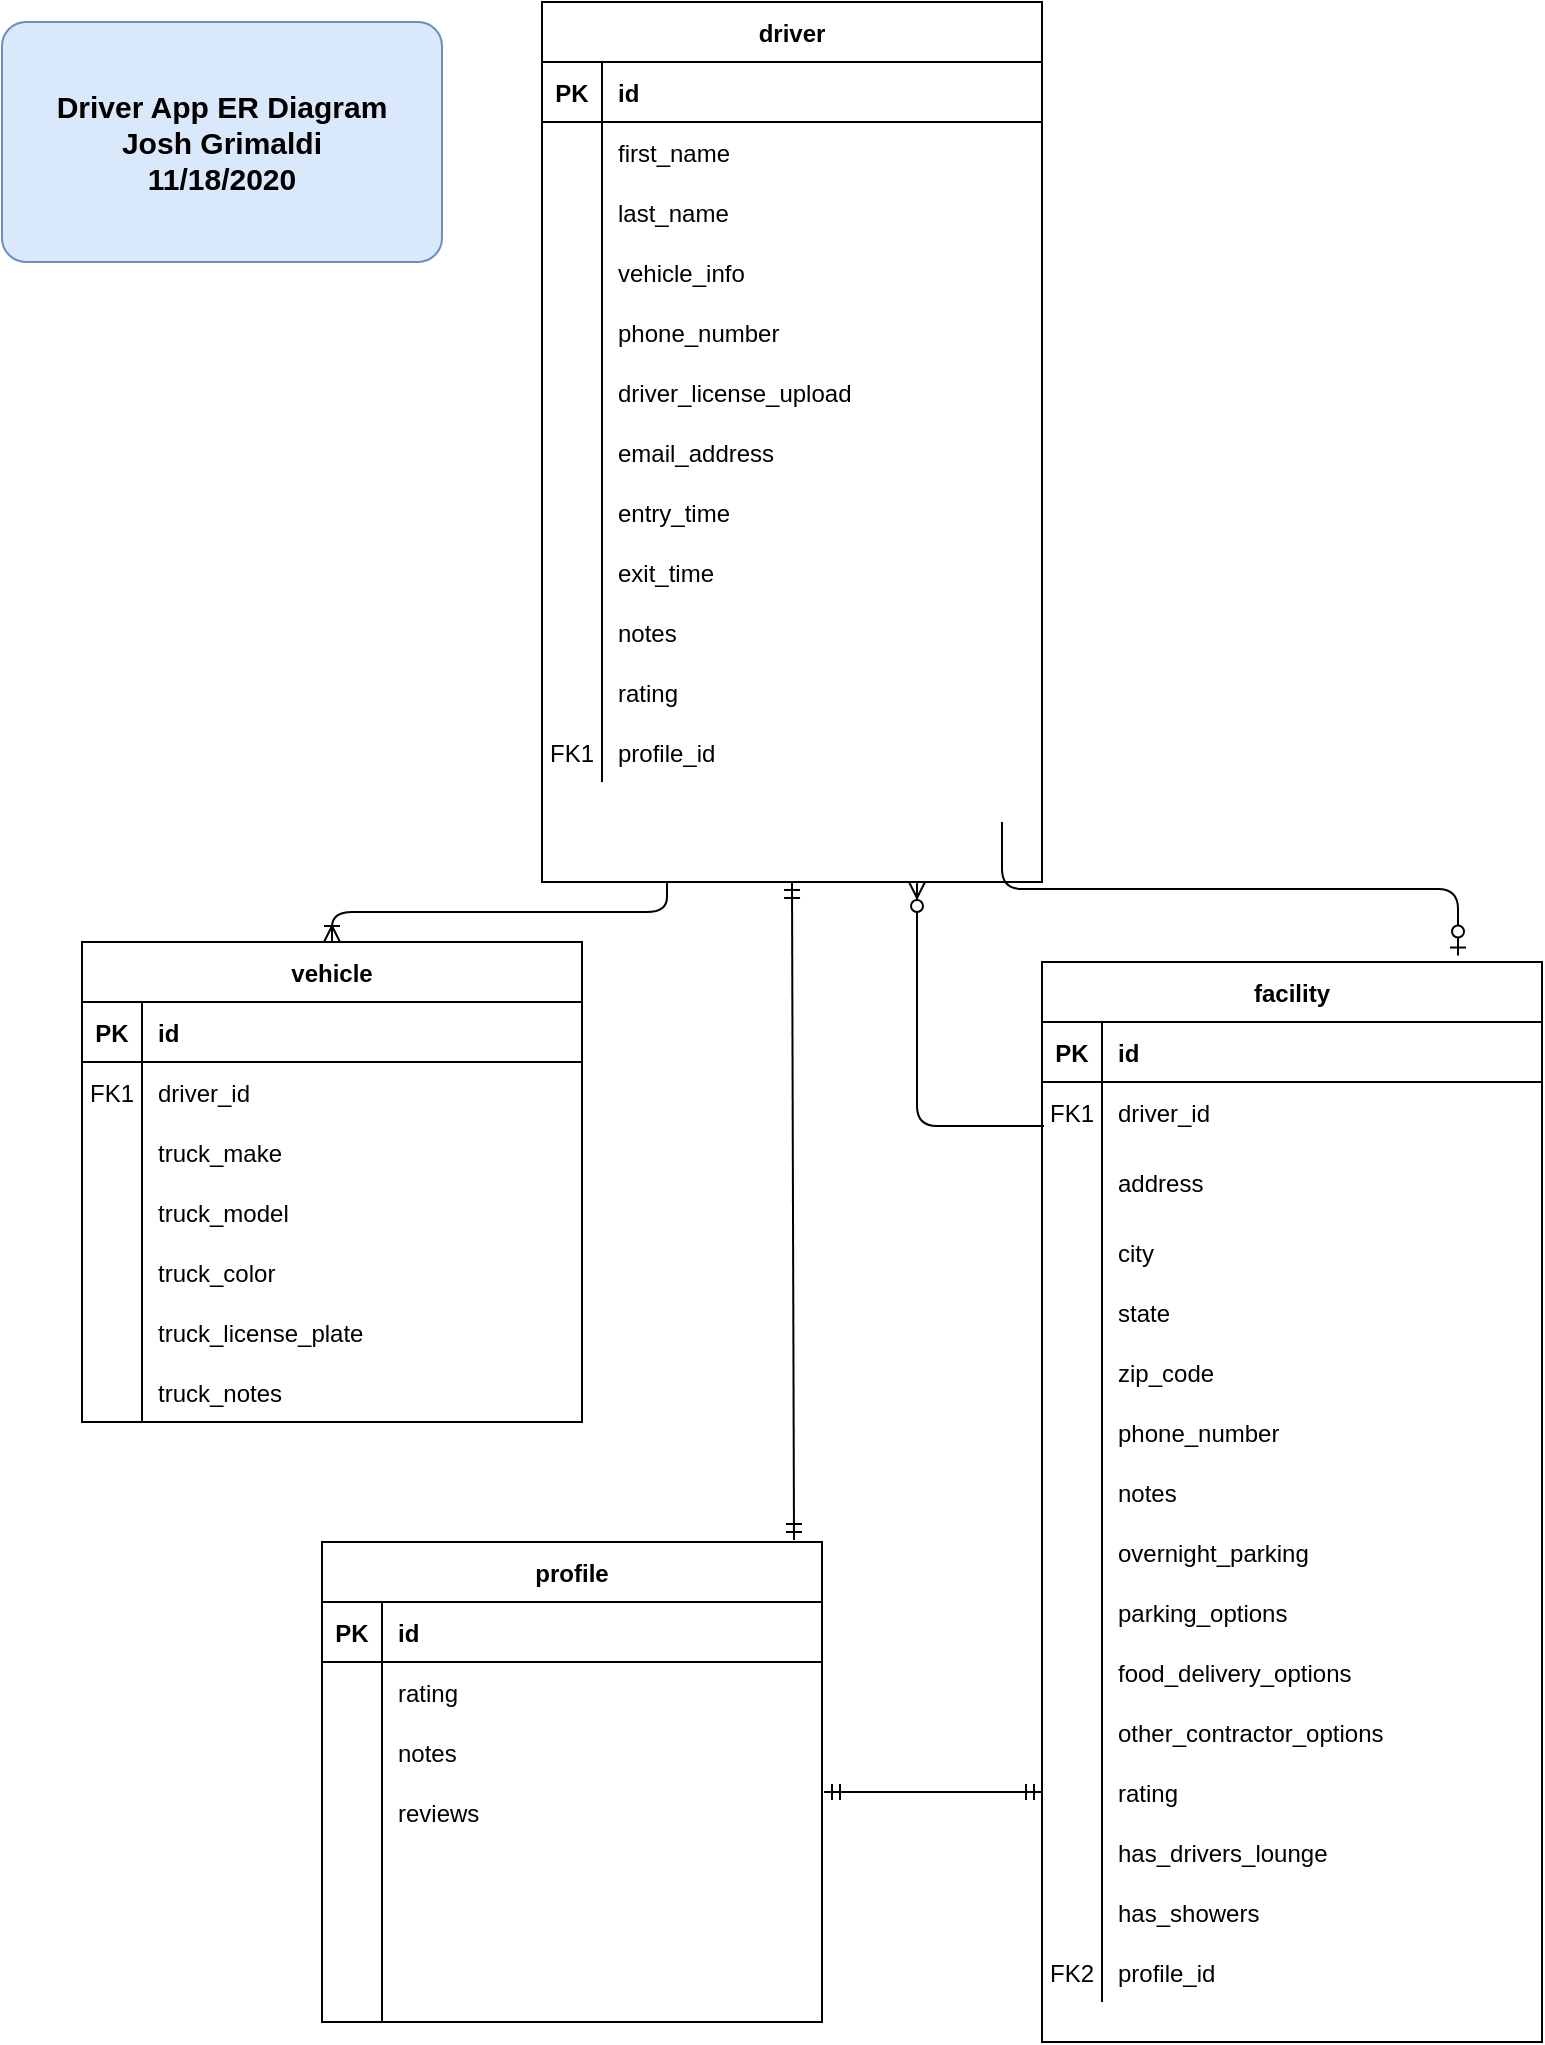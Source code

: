 <mxfile version="13.7.9" type="device"><diagram id="R2lEEEUBdFMjLlhIrx00" name="Page-1"><mxGraphModel dx="1086" dy="806" grid="1" gridSize="10" guides="1" tooltips="1" connect="1" arrows="1" fold="1" page="1" pageScale="1" pageWidth="850" pageHeight="1100" math="0" shadow="0" extFonts="Permanent Marker^https://fonts.googleapis.com/css?family=Permanent+Marker"><root><mxCell id="0"/><mxCell id="1" parent="0"/><mxCell id="C-vyLk0tnHw3VtMMgP7b-23" value="driver" style="shape=table;startSize=30;container=1;collapsible=1;childLayout=tableLayout;fixedRows=1;rowLines=0;fontStyle=1;align=center;resizeLast=1;" parent="1" vertex="1"><mxGeometry x="300" y="20" width="250" height="440" as="geometry"/></mxCell><mxCell id="C-vyLk0tnHw3VtMMgP7b-24" value="" style="shape=partialRectangle;collapsible=0;dropTarget=0;pointerEvents=0;fillColor=none;points=[[0,0.5],[1,0.5]];portConstraint=eastwest;top=0;left=0;right=0;bottom=1;" parent="C-vyLk0tnHw3VtMMgP7b-23" vertex="1"><mxGeometry y="30" width="250" height="30" as="geometry"/></mxCell><mxCell id="C-vyLk0tnHw3VtMMgP7b-25" value="PK" style="shape=partialRectangle;overflow=hidden;connectable=0;fillColor=none;top=0;left=0;bottom=0;right=0;fontStyle=1;" parent="C-vyLk0tnHw3VtMMgP7b-24" vertex="1"><mxGeometry width="30" height="30" as="geometry"/></mxCell><mxCell id="C-vyLk0tnHw3VtMMgP7b-26" value="id                                     " style="shape=partialRectangle;overflow=hidden;connectable=0;fillColor=none;top=0;left=0;bottom=0;right=0;align=left;spacingLeft=6;fontStyle=1;" parent="C-vyLk0tnHw3VtMMgP7b-24" vertex="1"><mxGeometry x="30" width="220" height="30" as="geometry"/></mxCell><mxCell id="C-vyLk0tnHw3VtMMgP7b-27" value="" style="shape=partialRectangle;collapsible=0;dropTarget=0;pointerEvents=0;fillColor=none;points=[[0,0.5],[1,0.5]];portConstraint=eastwest;top=0;left=0;right=0;bottom=0;" parent="C-vyLk0tnHw3VtMMgP7b-23" vertex="1"><mxGeometry y="60" width="250" height="30" as="geometry"/></mxCell><mxCell id="C-vyLk0tnHw3VtMMgP7b-28" value="" style="shape=partialRectangle;overflow=hidden;connectable=0;fillColor=none;top=0;left=0;bottom=0;right=0;" parent="C-vyLk0tnHw3VtMMgP7b-27" vertex="1"><mxGeometry width="30" height="30" as="geometry"/></mxCell><mxCell id="C-vyLk0tnHw3VtMMgP7b-29" value="first_name" style="shape=partialRectangle;overflow=hidden;connectable=0;fillColor=none;top=0;left=0;bottom=0;right=0;align=left;spacingLeft=6;" parent="C-vyLk0tnHw3VtMMgP7b-27" vertex="1"><mxGeometry x="30" width="220" height="30" as="geometry"/></mxCell><mxCell id="7a5tNJWbtl1bH2GxBzhv-18" value="" style="shape=partialRectangle;collapsible=0;dropTarget=0;pointerEvents=0;fillColor=none;points=[[0,0.5],[1,0.5]];portConstraint=eastwest;top=0;left=0;right=0;bottom=0;" parent="C-vyLk0tnHw3VtMMgP7b-23" vertex="1"><mxGeometry y="90" width="250" height="30" as="geometry"/></mxCell><mxCell id="7a5tNJWbtl1bH2GxBzhv-19" value="" style="shape=partialRectangle;overflow=hidden;connectable=0;fillColor=none;top=0;left=0;bottom=0;right=0;" parent="7a5tNJWbtl1bH2GxBzhv-18" vertex="1"><mxGeometry width="30" height="30" as="geometry"/></mxCell><mxCell id="7a5tNJWbtl1bH2GxBzhv-20" value="last_name" style="shape=partialRectangle;overflow=hidden;connectable=0;fillColor=none;top=0;left=0;bottom=0;right=0;align=left;spacingLeft=6;" parent="7a5tNJWbtl1bH2GxBzhv-18" vertex="1"><mxGeometry x="30" width="220" height="30" as="geometry"/></mxCell><mxCell id="7a5tNJWbtl1bH2GxBzhv-21" value="" style="shape=partialRectangle;collapsible=0;dropTarget=0;pointerEvents=0;fillColor=none;points=[[0,0.5],[1,0.5]];portConstraint=eastwest;top=0;left=0;right=0;bottom=0;" parent="C-vyLk0tnHw3VtMMgP7b-23" vertex="1"><mxGeometry y="120" width="250" height="30" as="geometry"/></mxCell><mxCell id="7a5tNJWbtl1bH2GxBzhv-22" value="" style="shape=partialRectangle;overflow=hidden;connectable=0;fillColor=none;top=0;left=0;bottom=0;right=0;" parent="7a5tNJWbtl1bH2GxBzhv-21" vertex="1"><mxGeometry width="30" height="30" as="geometry"/></mxCell><mxCell id="7a5tNJWbtl1bH2GxBzhv-23" value="vehicle_info" style="shape=partialRectangle;overflow=hidden;connectable=0;fillColor=none;top=0;left=0;bottom=0;right=0;align=left;spacingLeft=6;" parent="7a5tNJWbtl1bH2GxBzhv-21" vertex="1"><mxGeometry x="30" width="220" height="30" as="geometry"/></mxCell><mxCell id="7a5tNJWbtl1bH2GxBzhv-24" value="" style="shape=partialRectangle;collapsible=0;dropTarget=0;pointerEvents=0;fillColor=none;points=[[0,0.5],[1,0.5]];portConstraint=eastwest;top=0;left=0;right=0;bottom=0;" parent="C-vyLk0tnHw3VtMMgP7b-23" vertex="1"><mxGeometry y="150" width="250" height="30" as="geometry"/></mxCell><mxCell id="7a5tNJWbtl1bH2GxBzhv-25" value="" style="shape=partialRectangle;overflow=hidden;connectable=0;fillColor=none;top=0;left=0;bottom=0;right=0;" parent="7a5tNJWbtl1bH2GxBzhv-24" vertex="1"><mxGeometry width="30" height="30" as="geometry"/></mxCell><mxCell id="7a5tNJWbtl1bH2GxBzhv-26" value="phone_number" style="shape=partialRectangle;overflow=hidden;connectable=0;fillColor=none;top=0;left=0;bottom=0;right=0;align=left;spacingLeft=6;" parent="7a5tNJWbtl1bH2GxBzhv-24" vertex="1"><mxGeometry x="30" width="220" height="30" as="geometry"/></mxCell><mxCell id="7a5tNJWbtl1bH2GxBzhv-27" value="" style="shape=partialRectangle;collapsible=0;dropTarget=0;pointerEvents=0;fillColor=none;points=[[0,0.5],[1,0.5]];portConstraint=eastwest;top=0;left=0;right=0;bottom=0;" parent="C-vyLk0tnHw3VtMMgP7b-23" vertex="1"><mxGeometry y="180" width="250" height="30" as="geometry"/></mxCell><mxCell id="7a5tNJWbtl1bH2GxBzhv-28" value="" style="shape=partialRectangle;overflow=hidden;connectable=0;fillColor=none;top=0;left=0;bottom=0;right=0;" parent="7a5tNJWbtl1bH2GxBzhv-27" vertex="1"><mxGeometry width="30" height="30" as="geometry"/></mxCell><mxCell id="7a5tNJWbtl1bH2GxBzhv-29" value="driver_license_upload" style="shape=partialRectangle;overflow=hidden;connectable=0;fillColor=none;top=0;left=0;bottom=0;right=0;align=left;spacingLeft=6;" parent="7a5tNJWbtl1bH2GxBzhv-27" vertex="1"><mxGeometry x="30" width="220" height="30" as="geometry"/></mxCell><mxCell id="7a5tNJWbtl1bH2GxBzhv-51" value="" style="shape=partialRectangle;collapsible=0;dropTarget=0;pointerEvents=0;fillColor=none;points=[[0,0.5],[1,0.5]];portConstraint=eastwest;top=0;left=0;right=0;bottom=0;" parent="C-vyLk0tnHw3VtMMgP7b-23" vertex="1"><mxGeometry y="210" width="250" height="30" as="geometry"/></mxCell><mxCell id="7a5tNJWbtl1bH2GxBzhv-52" value="" style="shape=partialRectangle;overflow=hidden;connectable=0;fillColor=none;top=0;left=0;bottom=0;right=0;" parent="7a5tNJWbtl1bH2GxBzhv-51" vertex="1"><mxGeometry width="30" height="30" as="geometry"/></mxCell><mxCell id="7a5tNJWbtl1bH2GxBzhv-53" value="email_address" style="shape=partialRectangle;overflow=hidden;connectable=0;fillColor=none;top=0;left=0;bottom=0;right=0;align=left;spacingLeft=6;" parent="7a5tNJWbtl1bH2GxBzhv-51" vertex="1"><mxGeometry x="30" width="220" height="30" as="geometry"/></mxCell><mxCell id="7a5tNJWbtl1bH2GxBzhv-58" value="" style="shape=partialRectangle;collapsible=0;dropTarget=0;pointerEvents=0;fillColor=none;points=[[0,0.5],[1,0.5]];portConstraint=eastwest;top=0;left=0;right=0;bottom=0;" parent="C-vyLk0tnHw3VtMMgP7b-23" vertex="1"><mxGeometry y="240" width="250" height="30" as="geometry"/></mxCell><mxCell id="7a5tNJWbtl1bH2GxBzhv-59" value="" style="shape=partialRectangle;overflow=hidden;connectable=0;fillColor=none;top=0;left=0;bottom=0;right=0;" parent="7a5tNJWbtl1bH2GxBzhv-58" vertex="1"><mxGeometry width="30" height="30" as="geometry"/></mxCell><mxCell id="7a5tNJWbtl1bH2GxBzhv-60" value="entry_time" style="shape=partialRectangle;overflow=hidden;connectable=0;fillColor=none;top=0;left=0;bottom=0;right=0;align=left;spacingLeft=6;" parent="7a5tNJWbtl1bH2GxBzhv-58" vertex="1"><mxGeometry x="30" width="220" height="30" as="geometry"/></mxCell><mxCell id="7a5tNJWbtl1bH2GxBzhv-61" value="" style="shape=partialRectangle;collapsible=0;dropTarget=0;pointerEvents=0;fillColor=none;points=[[0,0.5],[1,0.5]];portConstraint=eastwest;top=0;left=0;right=0;bottom=0;" parent="C-vyLk0tnHw3VtMMgP7b-23" vertex="1"><mxGeometry y="270" width="250" height="30" as="geometry"/></mxCell><mxCell id="7a5tNJWbtl1bH2GxBzhv-62" value="" style="shape=partialRectangle;overflow=hidden;connectable=0;fillColor=none;top=0;left=0;bottom=0;right=0;" parent="7a5tNJWbtl1bH2GxBzhv-61" vertex="1"><mxGeometry width="30" height="30" as="geometry"/></mxCell><mxCell id="7a5tNJWbtl1bH2GxBzhv-63" value="exit_time" style="shape=partialRectangle;overflow=hidden;connectable=0;fillColor=none;top=0;left=0;bottom=0;right=0;align=left;spacingLeft=6;" parent="7a5tNJWbtl1bH2GxBzhv-61" vertex="1"><mxGeometry x="30" width="220" height="30" as="geometry"/></mxCell><mxCell id="7a5tNJWbtl1bH2GxBzhv-64" value="" style="shape=partialRectangle;collapsible=0;dropTarget=0;pointerEvents=0;fillColor=none;points=[[0,0.5],[1,0.5]];portConstraint=eastwest;top=0;left=0;right=0;bottom=0;" parent="C-vyLk0tnHw3VtMMgP7b-23" vertex="1"><mxGeometry y="300" width="250" height="30" as="geometry"/></mxCell><mxCell id="7a5tNJWbtl1bH2GxBzhv-65" value="" style="shape=partialRectangle;overflow=hidden;connectable=0;fillColor=none;top=0;left=0;bottom=0;right=0;" parent="7a5tNJWbtl1bH2GxBzhv-64" vertex="1"><mxGeometry width="30" height="30" as="geometry"/></mxCell><mxCell id="7a5tNJWbtl1bH2GxBzhv-66" value="notes" style="shape=partialRectangle;overflow=hidden;connectable=0;fillColor=none;top=0;left=0;bottom=0;right=0;align=left;spacingLeft=6;" parent="7a5tNJWbtl1bH2GxBzhv-64" vertex="1"><mxGeometry x="30" width="220" height="30" as="geometry"/></mxCell><mxCell id="7a5tNJWbtl1bH2GxBzhv-110" value="" style="shape=partialRectangle;collapsible=0;dropTarget=0;pointerEvents=0;fillColor=none;points=[[0,0.5],[1,0.5]];portConstraint=eastwest;top=0;left=0;right=0;bottom=0;" parent="C-vyLk0tnHw3VtMMgP7b-23" vertex="1"><mxGeometry y="330" width="250" height="30" as="geometry"/></mxCell><mxCell id="7a5tNJWbtl1bH2GxBzhv-111" value="" style="shape=partialRectangle;overflow=hidden;connectable=0;fillColor=none;top=0;left=0;bottom=0;right=0;" parent="7a5tNJWbtl1bH2GxBzhv-110" vertex="1"><mxGeometry width="30" height="30" as="geometry"/></mxCell><mxCell id="7a5tNJWbtl1bH2GxBzhv-112" value="rating" style="shape=partialRectangle;overflow=hidden;connectable=0;fillColor=none;top=0;left=0;bottom=0;right=0;align=left;spacingLeft=6;" parent="7a5tNJWbtl1bH2GxBzhv-110" vertex="1"><mxGeometry x="30" width="220" height="30" as="geometry"/></mxCell><mxCell id="X8er700dyHQXwIb25oN3-4" value="" style="shape=partialRectangle;collapsible=0;dropTarget=0;pointerEvents=0;fillColor=none;points=[[0,0.5],[1,0.5]];portConstraint=eastwest;top=0;left=0;right=0;bottom=0;" vertex="1" parent="C-vyLk0tnHw3VtMMgP7b-23"><mxGeometry y="360" width="250" height="30" as="geometry"/></mxCell><mxCell id="X8er700dyHQXwIb25oN3-5" value="FK1" style="shape=partialRectangle;overflow=hidden;connectable=0;fillColor=none;top=0;left=0;bottom=0;right=0;" vertex="1" parent="X8er700dyHQXwIb25oN3-4"><mxGeometry width="30" height="30" as="geometry"/></mxCell><mxCell id="X8er700dyHQXwIb25oN3-6" value="profile_id" style="shape=partialRectangle;overflow=hidden;connectable=0;fillColor=none;top=0;left=0;bottom=0;right=0;align=left;spacingLeft=6;" vertex="1" parent="X8er700dyHQXwIb25oN3-4"><mxGeometry x="30" width="220" height="30" as="geometry"/></mxCell><mxCell id="7a5tNJWbtl1bH2GxBzhv-54" value="" style="edgeStyle=orthogonalEdgeStyle;fontSize=12;html=1;endArrow=ERoneToMany;exitX=0.25;exitY=1;exitDx=0;exitDy=0;entryX=0.5;entryY=0;entryDx=0;entryDy=0;" parent="1" source="C-vyLk0tnHw3VtMMgP7b-23" target="7a5tNJWbtl1bH2GxBzhv-8" edge="1"><mxGeometry width="100" height="100" relative="1" as="geometry"><mxPoint x="380" y="440" as="sourcePoint"/><mxPoint x="480" y="340" as="targetPoint"/></mxGeometry></mxCell><mxCell id="7a5tNJWbtl1bH2GxBzhv-55" value="" style="fontSize=12;html=1;endArrow=ERmandOne;startArrow=ERmandOne;entryX=0.5;entryY=1;entryDx=0;entryDy=0;exitX=0.944;exitY=-0.004;exitDx=0;exitDy=0;exitPerimeter=0;" parent="1" source="C-vyLk0tnHw3VtMMgP7b-13" target="C-vyLk0tnHw3VtMMgP7b-23" edge="1"><mxGeometry width="100" height="100" relative="1" as="geometry"><mxPoint x="425" y="738" as="sourcePoint"/><mxPoint x="480" y="340" as="targetPoint"/></mxGeometry></mxCell><mxCell id="7a5tNJWbtl1bH2GxBzhv-57" value="" style="fontSize=12;html=1;endArrow=ERmandOne;startArrow=ERmandOne;entryX=0;entryY=0.5;entryDx=0;entryDy=0;" parent="1" target="7a5tNJWbtl1bH2GxBzhv-97" edge="1"><mxGeometry width="100" height="100" relative="1" as="geometry"><mxPoint x="441" y="915" as="sourcePoint"/><mxPoint x="520" y="905" as="targetPoint"/></mxGeometry></mxCell><mxCell id="7a5tNJWbtl1bH2GxBzhv-106" value="" style="edgeStyle=orthogonalEdgeStyle;fontSize=12;html=1;endArrow=ERzeroToMany;endFill=1;exitX=0.004;exitY=0.733;exitDx=0;exitDy=0;exitPerimeter=0;entryX=0.75;entryY=1;entryDx=0;entryDy=0;" parent="1" source="C-vyLk0tnHw3VtMMgP7b-6" target="C-vyLk0tnHw3VtMMgP7b-23" edge="1"><mxGeometry width="100" height="100" relative="1" as="geometry"><mxPoint x="380" y="450" as="sourcePoint"/><mxPoint x="540" y="430" as="targetPoint"/></mxGeometry></mxCell><mxCell id="7a5tNJWbtl1bH2GxBzhv-107" value="" style="edgeStyle=elbowEdgeStyle;fontSize=12;html=1;endArrow=ERzeroToOne;endFill=1;entryX=0.832;entryY=-0.006;entryDx=0;entryDy=0;entryPerimeter=0;elbow=vertical;" parent="1" target="C-vyLk0tnHw3VtMMgP7b-2" edge="1"><mxGeometry width="100" height="100" relative="1" as="geometry"><mxPoint x="530" y="430" as="sourcePoint"/><mxPoint x="480" y="350" as="targetPoint"/></mxGeometry></mxCell><mxCell id="7a5tNJWbtl1bH2GxBzhv-108" value="&lt;b style=&quot;font-size: 15px&quot;&gt;Driver App ER Diagram&lt;br&gt;Josh Grimaldi&lt;br&gt;11/18/2020&lt;/b&gt;" style="rounded=1;arcSize=10;whiteSpace=wrap;html=1;align=center;fillColor=#dae8fc;strokeColor=#6c8ebf;" parent="1" vertex="1"><mxGeometry x="30" y="30" width="220" height="120" as="geometry"/></mxCell><mxCell id="C-vyLk0tnHw3VtMMgP7b-2" value="facility" style="shape=table;startSize=30;container=1;collapsible=1;childLayout=tableLayout;fixedRows=1;rowLines=0;fontStyle=1;align=center;resizeLast=1;" parent="1" vertex="1"><mxGeometry x="550" y="500" width="250" height="540" as="geometry"/></mxCell><mxCell id="C-vyLk0tnHw3VtMMgP7b-3" value="" style="shape=partialRectangle;collapsible=0;dropTarget=0;pointerEvents=0;fillColor=none;points=[[0,0.5],[1,0.5]];portConstraint=eastwest;top=0;left=0;right=0;bottom=1;" parent="C-vyLk0tnHw3VtMMgP7b-2" vertex="1"><mxGeometry y="30" width="250" height="30" as="geometry"/></mxCell><mxCell id="C-vyLk0tnHw3VtMMgP7b-4" value="PK" style="shape=partialRectangle;overflow=hidden;connectable=0;fillColor=none;top=0;left=0;bottom=0;right=0;fontStyle=1;" parent="C-vyLk0tnHw3VtMMgP7b-3" vertex="1"><mxGeometry width="30" height="30" as="geometry"/></mxCell><mxCell id="C-vyLk0tnHw3VtMMgP7b-5" value="id                                      " style="shape=partialRectangle;overflow=hidden;connectable=0;fillColor=none;top=0;left=0;bottom=0;right=0;align=left;spacingLeft=6;fontStyle=1;" parent="C-vyLk0tnHw3VtMMgP7b-3" vertex="1"><mxGeometry x="30" width="220" height="30" as="geometry"/></mxCell><mxCell id="C-vyLk0tnHw3VtMMgP7b-6" value="" style="shape=partialRectangle;collapsible=0;dropTarget=0;pointerEvents=0;fillColor=none;points=[[0,0.5],[1,0.5]];portConstraint=eastwest;top=0;left=0;right=0;bottom=0;" parent="C-vyLk0tnHw3VtMMgP7b-2" vertex="1"><mxGeometry y="60" width="250" height="30" as="geometry"/></mxCell><mxCell id="C-vyLk0tnHw3VtMMgP7b-7" value="FK1" style="shape=partialRectangle;overflow=hidden;connectable=0;fillColor=none;top=0;left=0;bottom=0;right=0;" parent="C-vyLk0tnHw3VtMMgP7b-6" vertex="1"><mxGeometry width="30" height="30" as="geometry"/></mxCell><mxCell id="C-vyLk0tnHw3VtMMgP7b-8" value="driver_id " style="shape=partialRectangle;overflow=hidden;connectable=0;fillColor=none;top=0;left=0;bottom=0;right=0;align=left;spacingLeft=6;" parent="C-vyLk0tnHw3VtMMgP7b-6" vertex="1"><mxGeometry x="30" width="220" height="30" as="geometry"/></mxCell><mxCell id="C-vyLk0tnHw3VtMMgP7b-9" value="" style="shape=partialRectangle;collapsible=0;dropTarget=0;pointerEvents=0;fillColor=none;points=[[0,0.5],[1,0.5]];portConstraint=eastwest;top=0;left=0;right=0;bottom=0;" parent="C-vyLk0tnHw3VtMMgP7b-2" vertex="1"><mxGeometry y="90" width="250" height="40" as="geometry"/></mxCell><mxCell id="C-vyLk0tnHw3VtMMgP7b-10" value="" style="shape=partialRectangle;overflow=hidden;connectable=0;fillColor=none;top=0;left=0;bottom=0;right=0;" parent="C-vyLk0tnHw3VtMMgP7b-9" vertex="1"><mxGeometry width="30" height="40" as="geometry"/></mxCell><mxCell id="C-vyLk0tnHw3VtMMgP7b-11" value="address" style="shape=partialRectangle;overflow=hidden;connectable=0;fillColor=none;top=0;left=0;bottom=0;right=0;align=left;spacingLeft=6;" parent="C-vyLk0tnHw3VtMMgP7b-9" vertex="1"><mxGeometry x="30" width="220" height="40" as="geometry"/></mxCell><mxCell id="7a5tNJWbtl1bH2GxBzhv-70" value="" style="shape=partialRectangle;collapsible=0;dropTarget=0;pointerEvents=0;fillColor=none;points=[[0,0.5],[1,0.5]];portConstraint=eastwest;top=0;left=0;right=0;bottom=0;" parent="C-vyLk0tnHw3VtMMgP7b-2" vertex="1"><mxGeometry y="130" width="250" height="30" as="geometry"/></mxCell><mxCell id="7a5tNJWbtl1bH2GxBzhv-71" value="" style="shape=partialRectangle;overflow=hidden;connectable=0;fillColor=none;top=0;left=0;bottom=0;right=0;" parent="7a5tNJWbtl1bH2GxBzhv-70" vertex="1"><mxGeometry width="30" height="30" as="geometry"/></mxCell><mxCell id="7a5tNJWbtl1bH2GxBzhv-72" value="city" style="shape=partialRectangle;overflow=hidden;connectable=0;fillColor=none;top=0;left=0;bottom=0;right=0;align=left;spacingLeft=6;" parent="7a5tNJWbtl1bH2GxBzhv-70" vertex="1"><mxGeometry x="30" width="220" height="30" as="geometry"/></mxCell><mxCell id="7a5tNJWbtl1bH2GxBzhv-73" value="" style="shape=partialRectangle;collapsible=0;dropTarget=0;pointerEvents=0;fillColor=none;points=[[0,0.5],[1,0.5]];portConstraint=eastwest;top=0;left=0;right=0;bottom=0;" parent="C-vyLk0tnHw3VtMMgP7b-2" vertex="1"><mxGeometry y="160" width="250" height="30" as="geometry"/></mxCell><mxCell id="7a5tNJWbtl1bH2GxBzhv-74" value="" style="shape=partialRectangle;overflow=hidden;connectable=0;fillColor=none;top=0;left=0;bottom=0;right=0;" parent="7a5tNJWbtl1bH2GxBzhv-73" vertex="1"><mxGeometry width="30" height="30" as="geometry"/></mxCell><mxCell id="7a5tNJWbtl1bH2GxBzhv-75" value="state" style="shape=partialRectangle;overflow=hidden;connectable=0;fillColor=none;top=0;left=0;bottom=0;right=0;align=left;spacingLeft=6;" parent="7a5tNJWbtl1bH2GxBzhv-73" vertex="1"><mxGeometry x="30" width="220" height="30" as="geometry"/></mxCell><mxCell id="7a5tNJWbtl1bH2GxBzhv-76" value="" style="shape=partialRectangle;collapsible=0;dropTarget=0;pointerEvents=0;fillColor=none;points=[[0,0.5],[1,0.5]];portConstraint=eastwest;top=0;left=0;right=0;bottom=0;" parent="C-vyLk0tnHw3VtMMgP7b-2" vertex="1"><mxGeometry y="190" width="250" height="30" as="geometry"/></mxCell><mxCell id="7a5tNJWbtl1bH2GxBzhv-77" value="" style="shape=partialRectangle;overflow=hidden;connectable=0;fillColor=none;top=0;left=0;bottom=0;right=0;" parent="7a5tNJWbtl1bH2GxBzhv-76" vertex="1"><mxGeometry width="30" height="30" as="geometry"/></mxCell><mxCell id="7a5tNJWbtl1bH2GxBzhv-78" value="zip_code" style="shape=partialRectangle;overflow=hidden;connectable=0;fillColor=none;top=0;left=0;bottom=0;right=0;align=left;spacingLeft=6;" parent="7a5tNJWbtl1bH2GxBzhv-76" vertex="1"><mxGeometry x="30" width="220" height="30" as="geometry"/></mxCell><mxCell id="7a5tNJWbtl1bH2GxBzhv-79" value="" style="shape=partialRectangle;collapsible=0;dropTarget=0;pointerEvents=0;fillColor=none;points=[[0,0.5],[1,0.5]];portConstraint=eastwest;top=0;left=0;right=0;bottom=0;" parent="C-vyLk0tnHw3VtMMgP7b-2" vertex="1"><mxGeometry y="220" width="250" height="30" as="geometry"/></mxCell><mxCell id="7a5tNJWbtl1bH2GxBzhv-80" value="" style="shape=partialRectangle;overflow=hidden;connectable=0;fillColor=none;top=0;left=0;bottom=0;right=0;" parent="7a5tNJWbtl1bH2GxBzhv-79" vertex="1"><mxGeometry width="30" height="30" as="geometry"/></mxCell><mxCell id="7a5tNJWbtl1bH2GxBzhv-81" value="phone_number" style="shape=partialRectangle;overflow=hidden;connectable=0;fillColor=none;top=0;left=0;bottom=0;right=0;align=left;spacingLeft=6;" parent="7a5tNJWbtl1bH2GxBzhv-79" vertex="1"><mxGeometry x="30" width="220" height="30" as="geometry"/></mxCell><mxCell id="7a5tNJWbtl1bH2GxBzhv-82" value="" style="shape=partialRectangle;collapsible=0;dropTarget=0;pointerEvents=0;fillColor=none;points=[[0,0.5],[1,0.5]];portConstraint=eastwest;top=0;left=0;right=0;bottom=0;" parent="C-vyLk0tnHw3VtMMgP7b-2" vertex="1"><mxGeometry y="250" width="250" height="30" as="geometry"/></mxCell><mxCell id="7a5tNJWbtl1bH2GxBzhv-83" value="" style="shape=partialRectangle;overflow=hidden;connectable=0;fillColor=none;top=0;left=0;bottom=0;right=0;" parent="7a5tNJWbtl1bH2GxBzhv-82" vertex="1"><mxGeometry width="30" height="30" as="geometry"/></mxCell><mxCell id="7a5tNJWbtl1bH2GxBzhv-84" value="notes" style="shape=partialRectangle;overflow=hidden;connectable=0;fillColor=none;top=0;left=0;bottom=0;right=0;align=left;spacingLeft=6;" parent="7a5tNJWbtl1bH2GxBzhv-82" vertex="1"><mxGeometry x="30" width="220" height="30" as="geometry"/></mxCell><mxCell id="7a5tNJWbtl1bH2GxBzhv-85" value="" style="shape=partialRectangle;collapsible=0;dropTarget=0;pointerEvents=0;fillColor=none;points=[[0,0.5],[1,0.5]];portConstraint=eastwest;top=0;left=0;right=0;bottom=0;" parent="C-vyLk0tnHw3VtMMgP7b-2" vertex="1"><mxGeometry y="280" width="250" height="30" as="geometry"/></mxCell><mxCell id="7a5tNJWbtl1bH2GxBzhv-86" value="" style="shape=partialRectangle;overflow=hidden;connectable=0;fillColor=none;top=0;left=0;bottom=0;right=0;" parent="7a5tNJWbtl1bH2GxBzhv-85" vertex="1"><mxGeometry width="30" height="30" as="geometry"/></mxCell><mxCell id="7a5tNJWbtl1bH2GxBzhv-87" value="overnight_parking " style="shape=partialRectangle;overflow=hidden;connectable=0;fillColor=none;top=0;left=0;bottom=0;right=0;align=left;spacingLeft=6;" parent="7a5tNJWbtl1bH2GxBzhv-85" vertex="1"><mxGeometry x="30" width="220" height="30" as="geometry"/></mxCell><mxCell id="7a5tNJWbtl1bH2GxBzhv-88" value="" style="shape=partialRectangle;collapsible=0;dropTarget=0;pointerEvents=0;fillColor=none;points=[[0,0.5],[1,0.5]];portConstraint=eastwest;top=0;left=0;right=0;bottom=0;" parent="C-vyLk0tnHw3VtMMgP7b-2" vertex="1"><mxGeometry y="310" width="250" height="30" as="geometry"/></mxCell><mxCell id="7a5tNJWbtl1bH2GxBzhv-89" value="" style="shape=partialRectangle;overflow=hidden;connectable=0;fillColor=none;top=0;left=0;bottom=0;right=0;" parent="7a5tNJWbtl1bH2GxBzhv-88" vertex="1"><mxGeometry width="30" height="30" as="geometry"/></mxCell><mxCell id="7a5tNJWbtl1bH2GxBzhv-90" value="parking_options" style="shape=partialRectangle;overflow=hidden;connectable=0;fillColor=none;top=0;left=0;bottom=0;right=0;align=left;spacingLeft=6;" parent="7a5tNJWbtl1bH2GxBzhv-88" vertex="1"><mxGeometry x="30" width="220" height="30" as="geometry"/></mxCell><mxCell id="7a5tNJWbtl1bH2GxBzhv-91" value="" style="shape=partialRectangle;collapsible=0;dropTarget=0;pointerEvents=0;fillColor=none;points=[[0,0.5],[1,0.5]];portConstraint=eastwest;top=0;left=0;right=0;bottom=0;" parent="C-vyLk0tnHw3VtMMgP7b-2" vertex="1"><mxGeometry y="340" width="250" height="30" as="geometry"/></mxCell><mxCell id="7a5tNJWbtl1bH2GxBzhv-92" value="" style="shape=partialRectangle;overflow=hidden;connectable=0;fillColor=none;top=0;left=0;bottom=0;right=0;" parent="7a5tNJWbtl1bH2GxBzhv-91" vertex="1"><mxGeometry width="30" height="30" as="geometry"/></mxCell><mxCell id="7a5tNJWbtl1bH2GxBzhv-93" value="food_delivery_options" style="shape=partialRectangle;overflow=hidden;connectable=0;fillColor=none;top=0;left=0;bottom=0;right=0;align=left;spacingLeft=6;" parent="7a5tNJWbtl1bH2GxBzhv-91" vertex="1"><mxGeometry x="30" width="220" height="30" as="geometry"/></mxCell><mxCell id="7a5tNJWbtl1bH2GxBzhv-94" value="" style="shape=partialRectangle;collapsible=0;dropTarget=0;pointerEvents=0;fillColor=none;points=[[0,0.5],[1,0.5]];portConstraint=eastwest;top=0;left=0;right=0;bottom=0;" parent="C-vyLk0tnHw3VtMMgP7b-2" vertex="1"><mxGeometry y="370" width="250" height="30" as="geometry"/></mxCell><mxCell id="7a5tNJWbtl1bH2GxBzhv-95" value="" style="shape=partialRectangle;overflow=hidden;connectable=0;fillColor=none;top=0;left=0;bottom=0;right=0;" parent="7a5tNJWbtl1bH2GxBzhv-94" vertex="1"><mxGeometry width="30" height="30" as="geometry"/></mxCell><mxCell id="7a5tNJWbtl1bH2GxBzhv-96" value="other_contractor_options" style="shape=partialRectangle;overflow=hidden;connectable=0;fillColor=none;top=0;left=0;bottom=0;right=0;align=left;spacingLeft=6;" parent="7a5tNJWbtl1bH2GxBzhv-94" vertex="1"><mxGeometry x="30" width="220" height="30" as="geometry"/></mxCell><mxCell id="7a5tNJWbtl1bH2GxBzhv-97" value="" style="shape=partialRectangle;collapsible=0;dropTarget=0;pointerEvents=0;fillColor=none;points=[[0,0.5],[1,0.5]];portConstraint=eastwest;top=0;left=0;right=0;bottom=0;" parent="C-vyLk0tnHw3VtMMgP7b-2" vertex="1"><mxGeometry y="400" width="250" height="30" as="geometry"/></mxCell><mxCell id="7a5tNJWbtl1bH2GxBzhv-98" value="" style="shape=partialRectangle;overflow=hidden;connectable=0;fillColor=none;top=0;left=0;bottom=0;right=0;" parent="7a5tNJWbtl1bH2GxBzhv-97" vertex="1"><mxGeometry width="30" height="30" as="geometry"/></mxCell><mxCell id="7a5tNJWbtl1bH2GxBzhv-99" value="rating" style="shape=partialRectangle;overflow=hidden;connectable=0;fillColor=none;top=0;left=0;bottom=0;right=0;align=left;spacingLeft=6;" parent="7a5tNJWbtl1bH2GxBzhv-97" vertex="1"><mxGeometry x="30" width="220" height="30" as="geometry"/></mxCell><mxCell id="7a5tNJWbtl1bH2GxBzhv-100" value="" style="shape=partialRectangle;collapsible=0;dropTarget=0;pointerEvents=0;fillColor=none;points=[[0,0.5],[1,0.5]];portConstraint=eastwest;top=0;left=0;right=0;bottom=0;" parent="C-vyLk0tnHw3VtMMgP7b-2" vertex="1"><mxGeometry y="430" width="250" height="30" as="geometry"/></mxCell><mxCell id="7a5tNJWbtl1bH2GxBzhv-101" value="" style="shape=partialRectangle;overflow=hidden;connectable=0;fillColor=none;top=0;left=0;bottom=0;right=0;" parent="7a5tNJWbtl1bH2GxBzhv-100" vertex="1"><mxGeometry width="30" height="30" as="geometry"/></mxCell><mxCell id="7a5tNJWbtl1bH2GxBzhv-102" value="has_drivers_lounge" style="shape=partialRectangle;overflow=hidden;connectable=0;fillColor=none;top=0;left=0;bottom=0;right=0;align=left;spacingLeft=6;" parent="7a5tNJWbtl1bH2GxBzhv-100" vertex="1"><mxGeometry x="30" width="220" height="30" as="geometry"/></mxCell><mxCell id="7a5tNJWbtl1bH2GxBzhv-103" value="" style="shape=partialRectangle;collapsible=0;dropTarget=0;pointerEvents=0;fillColor=none;points=[[0,0.5],[1,0.5]];portConstraint=eastwest;top=0;left=0;right=0;bottom=0;" parent="C-vyLk0tnHw3VtMMgP7b-2" vertex="1"><mxGeometry y="460" width="250" height="30" as="geometry"/></mxCell><mxCell id="7a5tNJWbtl1bH2GxBzhv-104" value="" style="shape=partialRectangle;overflow=hidden;connectable=0;fillColor=none;top=0;left=0;bottom=0;right=0;" parent="7a5tNJWbtl1bH2GxBzhv-103" vertex="1"><mxGeometry width="30" height="30" as="geometry"/></mxCell><mxCell id="7a5tNJWbtl1bH2GxBzhv-105" value="has_showers" style="shape=partialRectangle;overflow=hidden;connectable=0;fillColor=none;top=0;left=0;bottom=0;right=0;align=left;spacingLeft=6;" parent="7a5tNJWbtl1bH2GxBzhv-103" vertex="1"><mxGeometry x="30" width="220" height="30" as="geometry"/></mxCell><mxCell id="X8er700dyHQXwIb25oN3-1" value="" style="shape=partialRectangle;collapsible=0;dropTarget=0;pointerEvents=0;fillColor=none;points=[[0,0.5],[1,0.5]];portConstraint=eastwest;top=0;left=0;right=0;bottom=0;" vertex="1" parent="C-vyLk0tnHw3VtMMgP7b-2"><mxGeometry y="490" width="250" height="30" as="geometry"/></mxCell><mxCell id="X8er700dyHQXwIb25oN3-2" value="FK2" style="shape=partialRectangle;overflow=hidden;connectable=0;fillColor=none;top=0;left=0;bottom=0;right=0;" vertex="1" parent="X8er700dyHQXwIb25oN3-1"><mxGeometry width="30" height="30" as="geometry"/></mxCell><mxCell id="X8er700dyHQXwIb25oN3-3" value="profile_id" style="shape=partialRectangle;overflow=hidden;connectable=0;fillColor=none;top=0;left=0;bottom=0;right=0;align=left;spacingLeft=6;" vertex="1" parent="X8er700dyHQXwIb25oN3-1"><mxGeometry x="30" width="220" height="30" as="geometry"/></mxCell><mxCell id="7a5tNJWbtl1bH2GxBzhv-8" value="vehicle" style="shape=table;startSize=30;container=1;collapsible=1;childLayout=tableLayout;fixedRows=1;rowLines=0;fontStyle=1;align=center;resizeLast=1;" parent="1" vertex="1"><mxGeometry x="70" y="490" width="250" height="240" as="geometry"/></mxCell><mxCell id="7a5tNJWbtl1bH2GxBzhv-9" value="" style="shape=partialRectangle;collapsible=0;dropTarget=0;pointerEvents=0;fillColor=none;points=[[0,0.5],[1,0.5]];portConstraint=eastwest;top=0;left=0;right=0;bottom=1;" parent="7a5tNJWbtl1bH2GxBzhv-8" vertex="1"><mxGeometry y="30" width="250" height="30" as="geometry"/></mxCell><mxCell id="7a5tNJWbtl1bH2GxBzhv-10" value="PK" style="shape=partialRectangle;overflow=hidden;connectable=0;fillColor=none;top=0;left=0;bottom=0;right=0;fontStyle=1;" parent="7a5tNJWbtl1bH2GxBzhv-9" vertex="1"><mxGeometry width="30" height="30" as="geometry"/></mxCell><mxCell id="7a5tNJWbtl1bH2GxBzhv-11" value="id                                      " style="shape=partialRectangle;overflow=hidden;connectable=0;fillColor=none;top=0;left=0;bottom=0;right=0;align=left;spacingLeft=6;fontStyle=1;" parent="7a5tNJWbtl1bH2GxBzhv-9" vertex="1"><mxGeometry x="30" width="220" height="30" as="geometry"/></mxCell><mxCell id="7a5tNJWbtl1bH2GxBzhv-12" value="" style="shape=partialRectangle;collapsible=0;dropTarget=0;pointerEvents=0;fillColor=none;points=[[0,0.5],[1,0.5]];portConstraint=eastwest;top=0;left=0;right=0;bottom=0;" parent="7a5tNJWbtl1bH2GxBzhv-8" vertex="1"><mxGeometry y="60" width="250" height="30" as="geometry"/></mxCell><mxCell id="7a5tNJWbtl1bH2GxBzhv-13" value="FK1" style="shape=partialRectangle;overflow=hidden;connectable=0;fillColor=none;top=0;left=0;bottom=0;right=0;" parent="7a5tNJWbtl1bH2GxBzhv-12" vertex="1"><mxGeometry width="30" height="30" as="geometry"/></mxCell><mxCell id="7a5tNJWbtl1bH2GxBzhv-14" value="driver_id" style="shape=partialRectangle;overflow=hidden;connectable=0;fillColor=none;top=0;left=0;bottom=0;right=0;align=left;spacingLeft=6;" parent="7a5tNJWbtl1bH2GxBzhv-12" vertex="1"><mxGeometry x="30" width="220" height="30" as="geometry"/></mxCell><mxCell id="7a5tNJWbtl1bH2GxBzhv-15" value="" style="shape=partialRectangle;collapsible=0;dropTarget=0;pointerEvents=0;fillColor=none;points=[[0,0.5],[1,0.5]];portConstraint=eastwest;top=0;left=0;right=0;bottom=0;" parent="7a5tNJWbtl1bH2GxBzhv-8" vertex="1"><mxGeometry y="90" width="250" height="30" as="geometry"/></mxCell><mxCell id="7a5tNJWbtl1bH2GxBzhv-16" value="" style="shape=partialRectangle;overflow=hidden;connectable=0;fillColor=none;top=0;left=0;bottom=0;right=0;" parent="7a5tNJWbtl1bH2GxBzhv-15" vertex="1"><mxGeometry width="30" height="30" as="geometry"/></mxCell><mxCell id="7a5tNJWbtl1bH2GxBzhv-17" value="truck_make" style="shape=partialRectangle;overflow=hidden;connectable=0;fillColor=none;top=0;left=0;bottom=0;right=0;align=left;spacingLeft=6;" parent="7a5tNJWbtl1bH2GxBzhv-15" vertex="1"><mxGeometry x="30" width="220" height="30" as="geometry"/></mxCell><mxCell id="7a5tNJWbtl1bH2GxBzhv-30" value="" style="shape=partialRectangle;collapsible=0;dropTarget=0;pointerEvents=0;fillColor=none;points=[[0,0.5],[1,0.5]];portConstraint=eastwest;top=0;left=0;right=0;bottom=0;" parent="7a5tNJWbtl1bH2GxBzhv-8" vertex="1"><mxGeometry y="120" width="250" height="30" as="geometry"/></mxCell><mxCell id="7a5tNJWbtl1bH2GxBzhv-31" value="" style="shape=partialRectangle;overflow=hidden;connectable=0;fillColor=none;top=0;left=0;bottom=0;right=0;" parent="7a5tNJWbtl1bH2GxBzhv-30" vertex="1"><mxGeometry width="30" height="30" as="geometry"/></mxCell><mxCell id="7a5tNJWbtl1bH2GxBzhv-32" value="truck_model" style="shape=partialRectangle;overflow=hidden;connectable=0;fillColor=none;top=0;left=0;bottom=0;right=0;align=left;spacingLeft=6;" parent="7a5tNJWbtl1bH2GxBzhv-30" vertex="1"><mxGeometry x="30" width="220" height="30" as="geometry"/></mxCell><mxCell id="7a5tNJWbtl1bH2GxBzhv-33" value="" style="shape=partialRectangle;collapsible=0;dropTarget=0;pointerEvents=0;fillColor=none;points=[[0,0.5],[1,0.5]];portConstraint=eastwest;top=0;left=0;right=0;bottom=0;" parent="7a5tNJWbtl1bH2GxBzhv-8" vertex="1"><mxGeometry y="150" width="250" height="30" as="geometry"/></mxCell><mxCell id="7a5tNJWbtl1bH2GxBzhv-34" value="" style="shape=partialRectangle;overflow=hidden;connectable=0;fillColor=none;top=0;left=0;bottom=0;right=0;" parent="7a5tNJWbtl1bH2GxBzhv-33" vertex="1"><mxGeometry width="30" height="30" as="geometry"/></mxCell><mxCell id="7a5tNJWbtl1bH2GxBzhv-35" value="truck_color" style="shape=partialRectangle;overflow=hidden;connectable=0;fillColor=none;top=0;left=0;bottom=0;right=0;align=left;spacingLeft=6;" parent="7a5tNJWbtl1bH2GxBzhv-33" vertex="1"><mxGeometry x="30" width="220" height="30" as="geometry"/></mxCell><mxCell id="7a5tNJWbtl1bH2GxBzhv-36" value="" style="shape=partialRectangle;collapsible=0;dropTarget=0;pointerEvents=0;fillColor=none;points=[[0,0.5],[1,0.5]];portConstraint=eastwest;top=0;left=0;right=0;bottom=0;" parent="7a5tNJWbtl1bH2GxBzhv-8" vertex="1"><mxGeometry y="180" width="250" height="30" as="geometry"/></mxCell><mxCell id="7a5tNJWbtl1bH2GxBzhv-37" value="" style="shape=partialRectangle;overflow=hidden;connectable=0;fillColor=none;top=0;left=0;bottom=0;right=0;" parent="7a5tNJWbtl1bH2GxBzhv-36" vertex="1"><mxGeometry width="30" height="30" as="geometry"/></mxCell><mxCell id="7a5tNJWbtl1bH2GxBzhv-38" value="truck_license_plate" style="shape=partialRectangle;overflow=hidden;connectable=0;fillColor=none;top=0;left=0;bottom=0;right=0;align=left;spacingLeft=6;" parent="7a5tNJWbtl1bH2GxBzhv-36" vertex="1"><mxGeometry x="30" width="220" height="30" as="geometry"/></mxCell><mxCell id="7a5tNJWbtl1bH2GxBzhv-39" value="" style="shape=partialRectangle;collapsible=0;dropTarget=0;pointerEvents=0;fillColor=none;points=[[0,0.5],[1,0.5]];portConstraint=eastwest;top=0;left=0;right=0;bottom=0;" parent="7a5tNJWbtl1bH2GxBzhv-8" vertex="1"><mxGeometry y="210" width="250" height="30" as="geometry"/></mxCell><mxCell id="7a5tNJWbtl1bH2GxBzhv-40" value="" style="shape=partialRectangle;overflow=hidden;connectable=0;fillColor=none;top=0;left=0;bottom=0;right=0;" parent="7a5tNJWbtl1bH2GxBzhv-39" vertex="1"><mxGeometry width="30" height="30" as="geometry"/></mxCell><mxCell id="7a5tNJWbtl1bH2GxBzhv-41" value="truck_notes" style="shape=partialRectangle;overflow=hidden;connectable=0;fillColor=none;top=0;left=0;bottom=0;right=0;align=left;spacingLeft=6;" parent="7a5tNJWbtl1bH2GxBzhv-39" vertex="1"><mxGeometry x="30" width="220" height="30" as="geometry"/></mxCell><mxCell id="C-vyLk0tnHw3VtMMgP7b-13" value="profile" style="shape=table;startSize=30;container=1;collapsible=1;childLayout=tableLayout;fixedRows=1;rowLines=0;fontStyle=1;align=center;resizeLast=1;" parent="1" vertex="1"><mxGeometry x="190" y="790" width="250" height="240" as="geometry"/></mxCell><mxCell id="C-vyLk0tnHw3VtMMgP7b-14" value="" style="shape=partialRectangle;collapsible=0;dropTarget=0;pointerEvents=0;fillColor=none;points=[[0,0.5],[1,0.5]];portConstraint=eastwest;top=0;left=0;right=0;bottom=1;" parent="C-vyLk0tnHw3VtMMgP7b-13" vertex="1"><mxGeometry y="30" width="250" height="30" as="geometry"/></mxCell><mxCell id="C-vyLk0tnHw3VtMMgP7b-15" value="PK" style="shape=partialRectangle;overflow=hidden;connectable=0;fillColor=none;top=0;left=0;bottom=0;right=0;fontStyle=1;" parent="C-vyLk0tnHw3VtMMgP7b-14" vertex="1"><mxGeometry width="30" height="30" as="geometry"/></mxCell><mxCell id="C-vyLk0tnHw3VtMMgP7b-16" value="id                                    " style="shape=partialRectangle;overflow=hidden;connectable=0;fillColor=none;top=0;left=0;bottom=0;right=0;align=left;spacingLeft=6;fontStyle=1;" parent="C-vyLk0tnHw3VtMMgP7b-14" vertex="1"><mxGeometry x="30" width="220" height="30" as="geometry"/></mxCell><mxCell id="C-vyLk0tnHw3VtMMgP7b-17" value="" style="shape=partialRectangle;collapsible=0;dropTarget=0;pointerEvents=0;fillColor=none;points=[[0,0.5],[1,0.5]];portConstraint=eastwest;top=0;left=0;right=0;bottom=0;" parent="C-vyLk0tnHw3VtMMgP7b-13" vertex="1"><mxGeometry y="60" width="250" height="30" as="geometry"/></mxCell><mxCell id="C-vyLk0tnHw3VtMMgP7b-18" value="" style="shape=partialRectangle;overflow=hidden;connectable=0;fillColor=none;top=0;left=0;bottom=0;right=0;" parent="C-vyLk0tnHw3VtMMgP7b-17" vertex="1"><mxGeometry width="30" height="30" as="geometry"/></mxCell><mxCell id="C-vyLk0tnHw3VtMMgP7b-19" value="rating" style="shape=partialRectangle;overflow=hidden;connectable=0;fillColor=none;top=0;left=0;bottom=0;right=0;align=left;spacingLeft=6;" parent="C-vyLk0tnHw3VtMMgP7b-17" vertex="1"><mxGeometry x="30" width="220" height="30" as="geometry"/></mxCell><mxCell id="7a5tNJWbtl1bH2GxBzhv-42" value="" style="shape=partialRectangle;collapsible=0;dropTarget=0;pointerEvents=0;fillColor=none;points=[[0,0.5],[1,0.5]];portConstraint=eastwest;top=0;left=0;right=0;bottom=0;" parent="C-vyLk0tnHw3VtMMgP7b-13" vertex="1"><mxGeometry y="90" width="250" height="30" as="geometry"/></mxCell><mxCell id="7a5tNJWbtl1bH2GxBzhv-43" value="" style="shape=partialRectangle;overflow=hidden;connectable=0;fillColor=none;top=0;left=0;bottom=0;right=0;" parent="7a5tNJWbtl1bH2GxBzhv-42" vertex="1"><mxGeometry width="30" height="30" as="geometry"/></mxCell><mxCell id="7a5tNJWbtl1bH2GxBzhv-44" value="notes" style="shape=partialRectangle;overflow=hidden;connectable=0;fillColor=none;top=0;left=0;bottom=0;right=0;align=left;spacingLeft=6;" parent="7a5tNJWbtl1bH2GxBzhv-42" vertex="1"><mxGeometry x="30" width="220" height="30" as="geometry"/></mxCell><mxCell id="C-vyLk0tnHw3VtMMgP7b-20" value="" style="shape=partialRectangle;collapsible=0;dropTarget=0;pointerEvents=0;fillColor=none;points=[[0,0.5],[1,0.5]];portConstraint=eastwest;top=0;left=0;right=0;bottom=0;" parent="C-vyLk0tnHw3VtMMgP7b-13" vertex="1"><mxGeometry y="120" width="250" height="30" as="geometry"/></mxCell><mxCell id="C-vyLk0tnHw3VtMMgP7b-21" value="" style="shape=partialRectangle;overflow=hidden;connectable=0;fillColor=none;top=0;left=0;bottom=0;right=0;" parent="C-vyLk0tnHw3VtMMgP7b-20" vertex="1"><mxGeometry width="30" height="30" as="geometry"/></mxCell><mxCell id="C-vyLk0tnHw3VtMMgP7b-22" value="reviews" style="shape=partialRectangle;overflow=hidden;connectable=0;fillColor=none;top=0;left=0;bottom=0;right=0;align=left;spacingLeft=6;" parent="C-vyLk0tnHw3VtMMgP7b-20" vertex="1"><mxGeometry x="30" width="220" height="30" as="geometry"/></mxCell><mxCell id="7a5tNJWbtl1bH2GxBzhv-45" value="" style="shape=partialRectangle;collapsible=0;dropTarget=0;pointerEvents=0;fillColor=none;points=[[0,0.5],[1,0.5]];portConstraint=eastwest;top=0;left=0;right=0;bottom=0;" parent="C-vyLk0tnHw3VtMMgP7b-13" vertex="1"><mxGeometry y="150" width="250" height="30" as="geometry"/></mxCell><mxCell id="7a5tNJWbtl1bH2GxBzhv-46" value="" style="shape=partialRectangle;overflow=hidden;connectable=0;fillColor=none;top=0;left=0;bottom=0;right=0;" parent="7a5tNJWbtl1bH2GxBzhv-45" vertex="1"><mxGeometry width="30" height="30" as="geometry"/></mxCell><mxCell id="7a5tNJWbtl1bH2GxBzhv-47" value="" style="shape=partialRectangle;overflow=hidden;connectable=0;fillColor=none;top=0;left=0;bottom=0;right=0;align=left;spacingLeft=6;" parent="7a5tNJWbtl1bH2GxBzhv-45" vertex="1"><mxGeometry x="30" width="220" height="30" as="geometry"/></mxCell><mxCell id="7a5tNJWbtl1bH2GxBzhv-48" value="" style="shape=partialRectangle;collapsible=0;dropTarget=0;pointerEvents=0;fillColor=none;points=[[0,0.5],[1,0.5]];portConstraint=eastwest;top=0;left=0;right=0;bottom=0;" parent="C-vyLk0tnHw3VtMMgP7b-13" vertex="1"><mxGeometry y="180" width="250" height="30" as="geometry"/></mxCell><mxCell id="7a5tNJWbtl1bH2GxBzhv-49" value="" style="shape=partialRectangle;overflow=hidden;connectable=0;fillColor=none;top=0;left=0;bottom=0;right=0;" parent="7a5tNJWbtl1bH2GxBzhv-48" vertex="1"><mxGeometry width="30" height="30" as="geometry"/></mxCell><mxCell id="7a5tNJWbtl1bH2GxBzhv-50" value="" style="shape=partialRectangle;overflow=hidden;connectable=0;fillColor=none;top=0;left=0;bottom=0;right=0;align=left;spacingLeft=6;" parent="7a5tNJWbtl1bH2GxBzhv-48" vertex="1"><mxGeometry x="30" width="220" height="30" as="geometry"/></mxCell><mxCell id="7a5tNJWbtl1bH2GxBzhv-67" value="" style="shape=partialRectangle;collapsible=0;dropTarget=0;pointerEvents=0;fillColor=none;points=[[0,0.5],[1,0.5]];portConstraint=eastwest;top=0;left=0;right=0;bottom=0;" parent="C-vyLk0tnHw3VtMMgP7b-13" vertex="1"><mxGeometry y="210" width="250" height="30" as="geometry"/></mxCell><mxCell id="7a5tNJWbtl1bH2GxBzhv-68" value="" style="shape=partialRectangle;overflow=hidden;connectable=0;fillColor=none;top=0;left=0;bottom=0;right=0;" parent="7a5tNJWbtl1bH2GxBzhv-67" vertex="1"><mxGeometry width="30" height="30" as="geometry"/></mxCell><mxCell id="7a5tNJWbtl1bH2GxBzhv-69" value="" style="shape=partialRectangle;overflow=hidden;connectable=0;fillColor=none;top=0;left=0;bottom=0;right=0;align=left;spacingLeft=6;" parent="7a5tNJWbtl1bH2GxBzhv-67" vertex="1"><mxGeometry x="30" width="220" height="30" as="geometry"/></mxCell></root></mxGraphModel></diagram></mxfile>